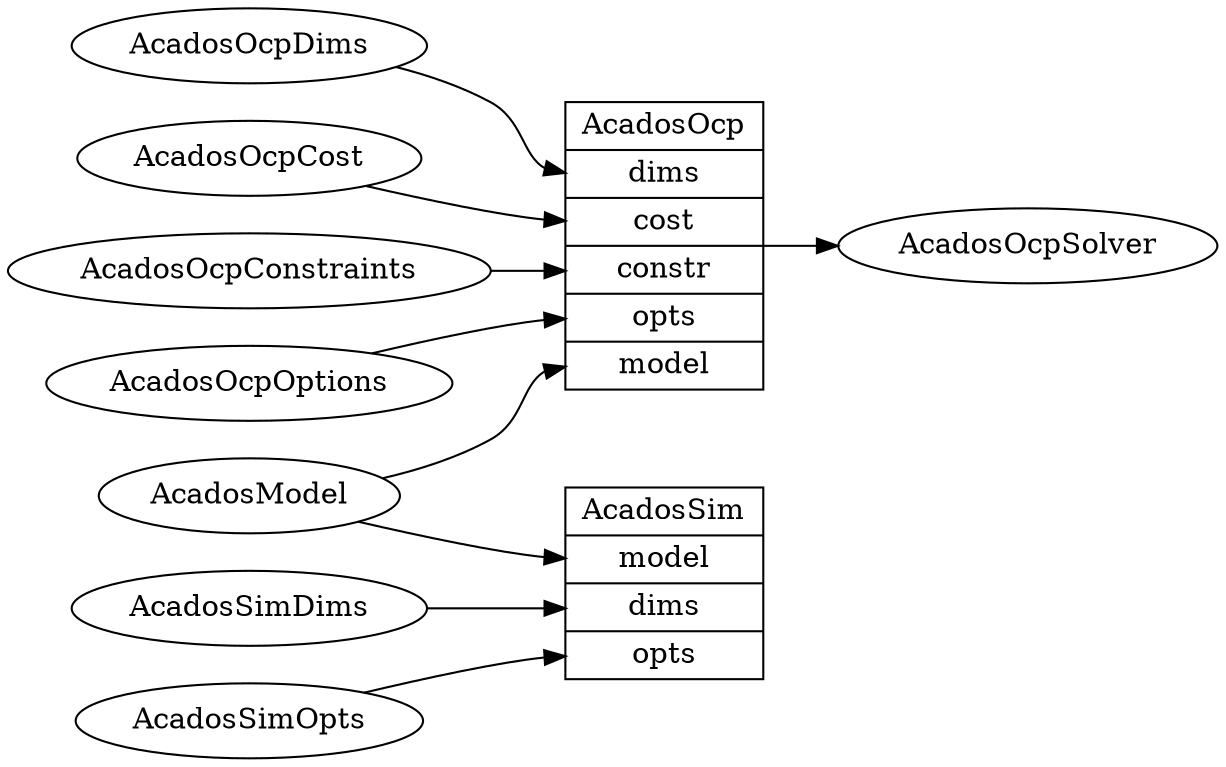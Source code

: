 // This file is used to draw the dependency graph of acados classes in the Python API documentation

// the graph
digraph ocp {
        // some graph-specific definitions
        graph [
               rankdir = "LR"
               ];

        // define solver nodes
        solver  [label="AcadosOcpSolver"
                 href="https://docs.acados.org/python_api/index.html#acados_template.acados_ocp_solver.AcadosOcpSolver"];
        ocp [label="<class> AcadosOcp | <dims> dims | <cost> cost | <constr> constr | <opts> opts | <model> model"
             shape = "record"
             href="https://docs.acados.org/python_api/index.html#acados_template.acados_ocp.AcadosOcp"];
        model [label="AcadosModel"
               href="https://docs.acados.org/python_api/index.html#acados_template.acados_model.AcadosModel"];
        ocpdims [label="AcadosOcpDims"
                 href="https://docs.acados.org/python_api/index.html#acados_template.acados_ocp.AcadosOcpDims"];
        ocpcost [label="AcadosOcpCost"
                 href="https://docs.acados.org/python_api/index.html#acados_template.acados_ocp.AcadosOcpCost"];
        ocpconstr [label="AcadosOcpConstraints"
                   href="https://docs.acados.org/python_api/index.html#acados_template.acados_ocp.AcadosOcpConstraints"];
        ocpopts [label="AcadosOcpOptions"
                 href="https://docs.acados.org/python_api/index.html#acados_template.acados_ocp.AcadosOcpOptions"];
        // solver graph
        ocp -> solver
        model -> ocp:model;
        ocpdims -> ocp:dims;
        ocpcost -> ocp:cost;
        ocpconstr -> ocp:constr;
        ocpopts -> ocp:opts;

        // define sim nodes
        sim [label="<class> AcadosSim | <model> model| <dims> dims | <opts> opts"
             shape = "record"
             href="https://docs.acados.org/python_api/index.html#acados_template.acados_sim.AcadosSim"];
        simdims [label="AcadosSimDims"
                 href="https://docs.acados.org/python_api/index.html#acados_template.acados_sim.AcadosSimDims"];
        simopts [label="AcadosSimOpts"
                 href="https://docs.acados.org/python_api/index.html#acados_template.acados_sim.AcadosSimOpts"];

        // sim graph
        model -> sim:model;
        simdims  -> sim:dims;
        simopts  -> sim:opts;
}
